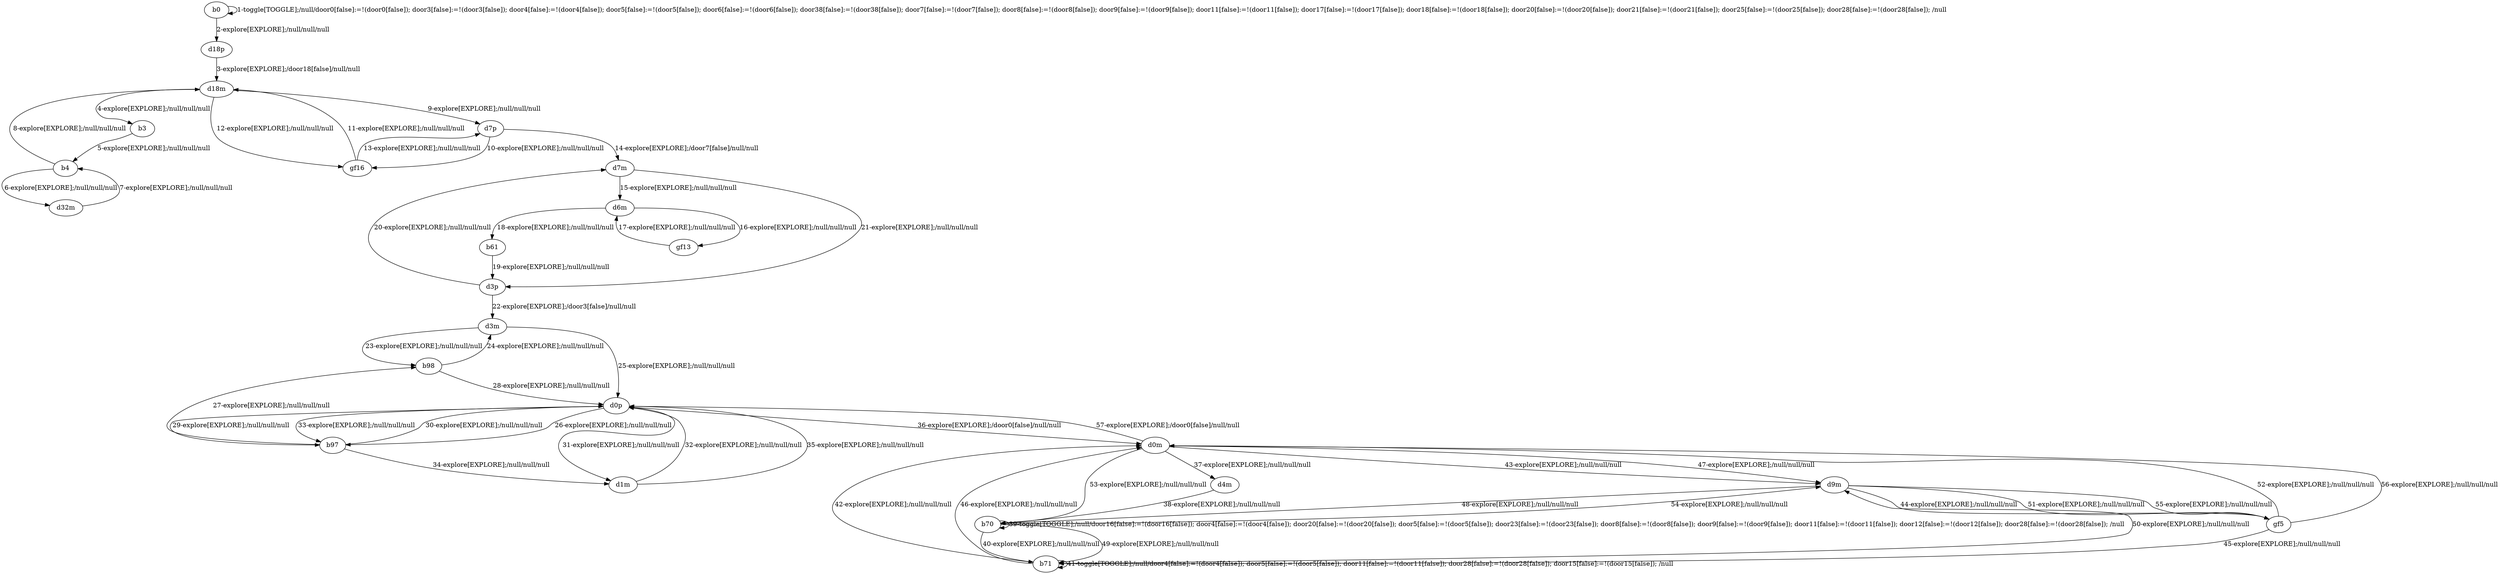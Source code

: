 # Total number of goals covered by this test: 1
# d0m --> d0p

digraph g {
"b0" -> "b0" [label = "1-toggle[TOGGLE];/null/door0[false]:=!(door0[false]); door3[false]:=!(door3[false]); door4[false]:=!(door4[false]); door5[false]:=!(door5[false]); door6[false]:=!(door6[false]); door38[false]:=!(door38[false]); door7[false]:=!(door7[false]); door8[false]:=!(door8[false]); door9[false]:=!(door9[false]); door11[false]:=!(door11[false]); door17[false]:=!(door17[false]); door18[false]:=!(door18[false]); door20[false]:=!(door20[false]); door21[false]:=!(door21[false]); door25[false]:=!(door25[false]); door28[false]:=!(door28[false]); /null"];
"b0" -> "d18p" [label = "2-explore[EXPLORE];/null/null/null"];
"d18p" -> "d18m" [label = "3-explore[EXPLORE];/door18[false]/null/null"];
"d18m" -> "b3" [label = "4-explore[EXPLORE];/null/null/null"];
"b3" -> "b4" [label = "5-explore[EXPLORE];/null/null/null"];
"b4" -> "d32m" [label = "6-explore[EXPLORE];/null/null/null"];
"d32m" -> "b4" [label = "7-explore[EXPLORE];/null/null/null"];
"b4" -> "d18m" [label = "8-explore[EXPLORE];/null/null/null"];
"d18m" -> "d7p" [label = "9-explore[EXPLORE];/null/null/null"];
"d7p" -> "gf16" [label = "10-explore[EXPLORE];/null/null/null"];
"gf16" -> "d18m" [label = "11-explore[EXPLORE];/null/null/null"];
"d18m" -> "gf16" [label = "12-explore[EXPLORE];/null/null/null"];
"gf16" -> "d7p" [label = "13-explore[EXPLORE];/null/null/null"];
"d7p" -> "d7m" [label = "14-explore[EXPLORE];/door7[false]/null/null"];
"d7m" -> "d6m" [label = "15-explore[EXPLORE];/null/null/null"];
"d6m" -> "gf13" [label = "16-explore[EXPLORE];/null/null/null"];
"gf13" -> "d6m" [label = "17-explore[EXPLORE];/null/null/null"];
"d6m" -> "b61" [label = "18-explore[EXPLORE];/null/null/null"];
"b61" -> "d3p" [label = "19-explore[EXPLORE];/null/null/null"];
"d3p" -> "d7m" [label = "20-explore[EXPLORE];/null/null/null"];
"d7m" -> "d3p" [label = "21-explore[EXPLORE];/null/null/null"];
"d3p" -> "d3m" [label = "22-explore[EXPLORE];/door3[false]/null/null"];
"d3m" -> "b98" [label = "23-explore[EXPLORE];/null/null/null"];
"b98" -> "d3m" [label = "24-explore[EXPLORE];/null/null/null"];
"d3m" -> "d0p" [label = "25-explore[EXPLORE];/null/null/null"];
"d0p" -> "b97" [label = "26-explore[EXPLORE];/null/null/null"];
"b97" -> "b98" [label = "27-explore[EXPLORE];/null/null/null"];
"b98" -> "d0p" [label = "28-explore[EXPLORE];/null/null/null"];
"d0p" -> "b97" [label = "29-explore[EXPLORE];/null/null/null"];
"b97" -> "d0p" [label = "30-explore[EXPLORE];/null/null/null"];
"d0p" -> "d1m" [label = "31-explore[EXPLORE];/null/null/null"];
"d1m" -> "d0p" [label = "32-explore[EXPLORE];/null/null/null"];
"d0p" -> "b97" [label = "33-explore[EXPLORE];/null/null/null"];
"b97" -> "d1m" [label = "34-explore[EXPLORE];/null/null/null"];
"d1m" -> "d0p" [label = "35-explore[EXPLORE];/null/null/null"];
"d0p" -> "d0m" [label = "36-explore[EXPLORE];/door0[false]/null/null"];
"d0m" -> "d4m" [label = "37-explore[EXPLORE];/null/null/null"];
"d4m" -> "b70" [label = "38-explore[EXPLORE];/null/null/null"];
"b70" -> "b70" [label = "39-toggle[TOGGLE];/null/door16[false]:=!(door16[false]); door4[false]:=!(door4[false]); door20[false]:=!(door20[false]); door5[false]:=!(door5[false]); door23[false]:=!(door23[false]); door8[false]:=!(door8[false]); door9[false]:=!(door9[false]); door11[false]:=!(door11[false]); door12[false]:=!(door12[false]); door28[false]:=!(door28[false]); /null"];
"b70" -> "b71" [label = "40-explore[EXPLORE];/null/null/null"];
"b71" -> "b71" [label = "41-toggle[TOGGLE];/null/door4[false]:=!(door4[false]); door5[false]:=!(door5[false]); door11[false]:=!(door11[false]); door28[false]:=!(door28[false]); door15[false]:=!(door15[false]); /null"];
"b71" -> "d0m" [label = "42-explore[EXPLORE];/null/null/null"];
"d0m" -> "d9m" [label = "43-explore[EXPLORE];/null/null/null"];
"d9m" -> "gf5" [label = "44-explore[EXPLORE];/null/null/null"];
"gf5" -> "b71" [label = "45-explore[EXPLORE];/null/null/null"];
"b71" -> "d0m" [label = "46-explore[EXPLORE];/null/null/null"];
"d0m" -> "d9m" [label = "47-explore[EXPLORE];/null/null/null"];
"d9m" -> "b70" [label = "48-explore[EXPLORE];/null/null/null"];
"b70" -> "b71" [label = "49-explore[EXPLORE];/null/null/null"];
"b71" -> "d9m" [label = "50-explore[EXPLORE];/null/null/null"];
"d9m" -> "gf5" [label = "51-explore[EXPLORE];/null/null/null"];
"gf5" -> "d0m" [label = "52-explore[EXPLORE];/null/null/null"];
"d0m" -> "b70" [label = "53-explore[EXPLORE];/null/null/null"];
"b70" -> "d9m" [label = "54-explore[EXPLORE];/null/null/null"];
"d9m" -> "gf5" [label = "55-explore[EXPLORE];/null/null/null"];
"gf5" -> "d0m" [label = "56-explore[EXPLORE];/null/null/null"];
"d0m" -> "d0p" [label = "57-explore[EXPLORE];/door0[false]/null/null"];
}